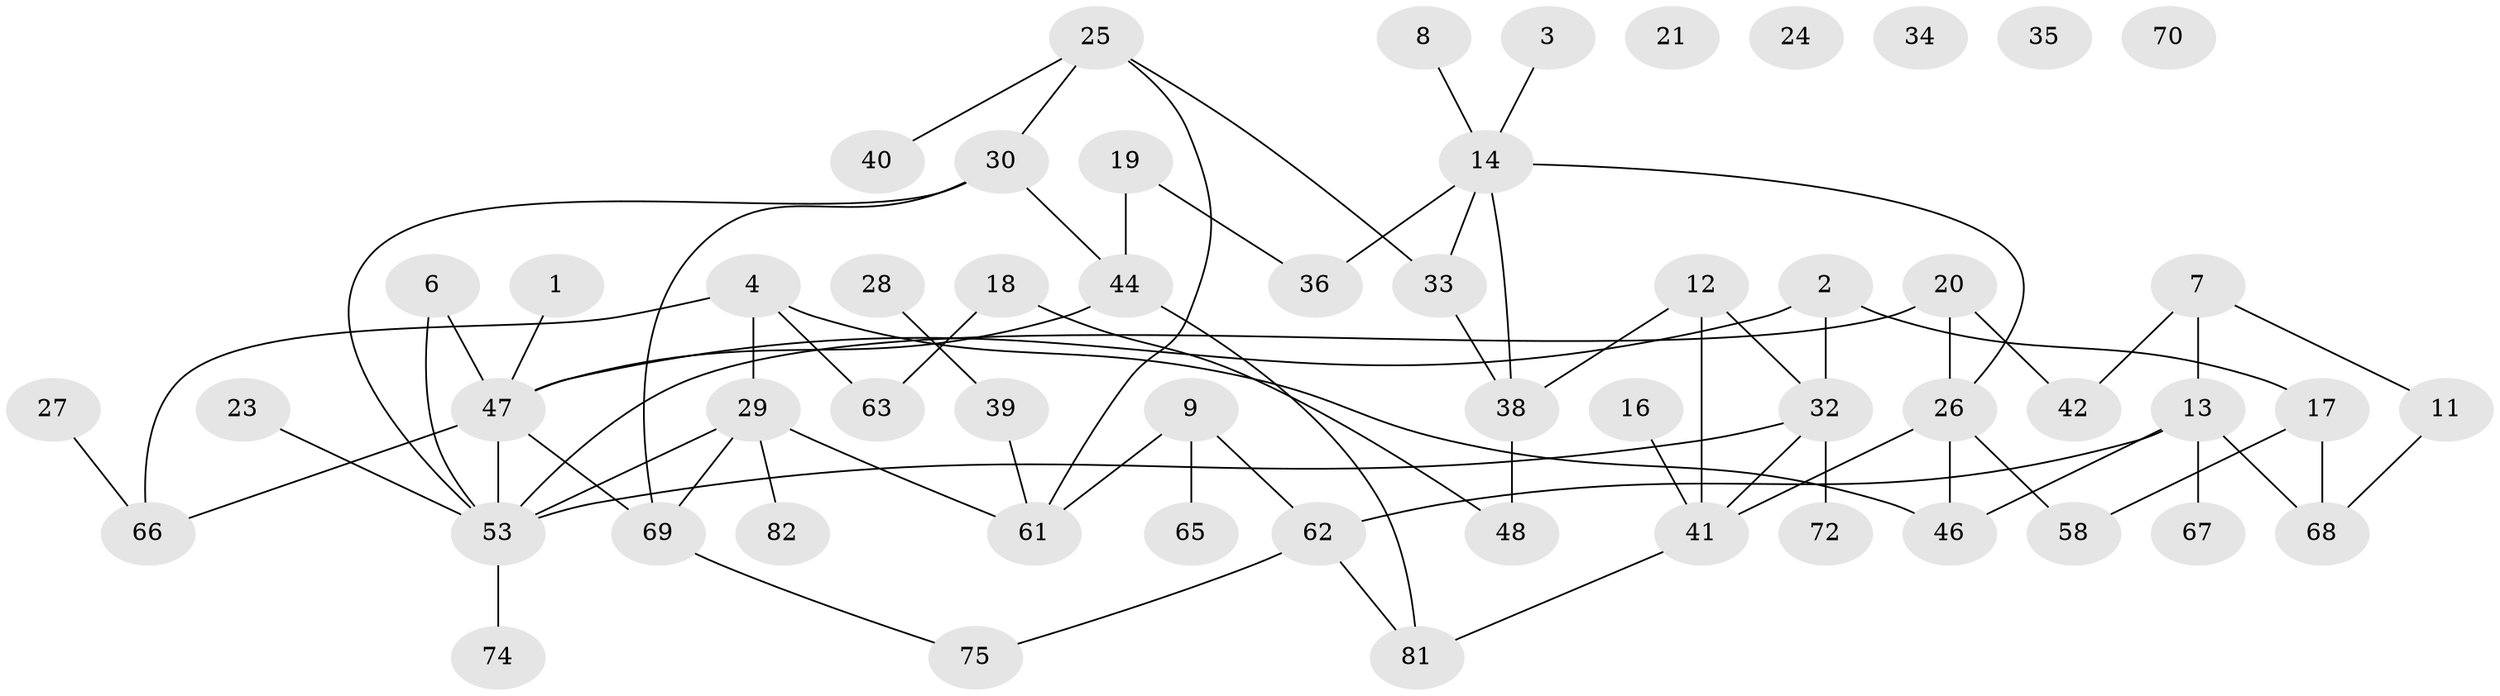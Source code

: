 // Generated by graph-tools (version 1.1) at 2025/23/03/03/25 07:23:26]
// undirected, 56 vertices, 73 edges
graph export_dot {
graph [start="1"]
  node [color=gray90,style=filled];
  1;
  2;
  3;
  4 [super="+5"];
  6;
  7 [super="+50"];
  8;
  9 [super="+10"];
  11;
  12 [super="+45"];
  13 [super="+22"];
  14 [super="+15"];
  16 [super="+43"];
  17 [super="+52"];
  18 [super="+31"];
  19;
  20;
  21;
  23;
  24;
  25 [super="+49"];
  26 [super="+37"];
  27 [super="+79"];
  28;
  29;
  30 [super="+73"];
  32;
  33 [super="+56"];
  34;
  35;
  36;
  38 [super="+51"];
  39 [super="+60"];
  40 [super="+78"];
  41 [super="+59"];
  42;
  44 [super="+55"];
  46;
  47 [super="+57"];
  48 [super="+54"];
  53 [super="+77"];
  58;
  61 [super="+64"];
  62 [super="+80"];
  63;
  65;
  66;
  67;
  68 [super="+71"];
  69 [super="+76"];
  70;
  72;
  74;
  75;
  81;
  82;
  1 -- 47;
  2 -- 32;
  2 -- 17;
  2 -- 47;
  3 -- 14;
  4 -- 29;
  4 -- 46;
  4 -- 63;
  4 -- 66;
  6 -- 53;
  6 -- 47;
  7 -- 11;
  7 -- 13;
  7 -- 42;
  8 -- 14;
  9 -- 62;
  9 -- 61;
  9 -- 65;
  11 -- 68;
  12 -- 32;
  12 -- 38;
  12 -- 41;
  13 -- 46;
  13 -- 62;
  13 -- 67;
  13 -- 68 [weight=2];
  14 -- 36;
  14 -- 26;
  14 -- 33;
  14 -- 38;
  16 -- 41;
  17 -- 58;
  17 -- 68;
  18 -- 48;
  18 -- 63;
  19 -- 36;
  19 -- 44;
  20 -- 42;
  20 -- 53;
  20 -- 26;
  23 -- 53;
  25 -- 61;
  25 -- 40;
  25 -- 30;
  25 -- 33;
  26 -- 41;
  26 -- 58;
  26 -- 46;
  27 -- 66;
  28 -- 39;
  29 -- 53;
  29 -- 69;
  29 -- 82;
  29 -- 61;
  30 -- 69;
  30 -- 53;
  30 -- 44;
  32 -- 53;
  32 -- 72;
  32 -- 41;
  33 -- 38;
  38 -- 48 [weight=2];
  39 -- 61;
  41 -- 81;
  44 -- 81;
  44 -- 47;
  47 -- 66;
  47 -- 53;
  47 -- 69;
  53 -- 74;
  62 -- 81;
  62 -- 75;
  69 -- 75;
}
